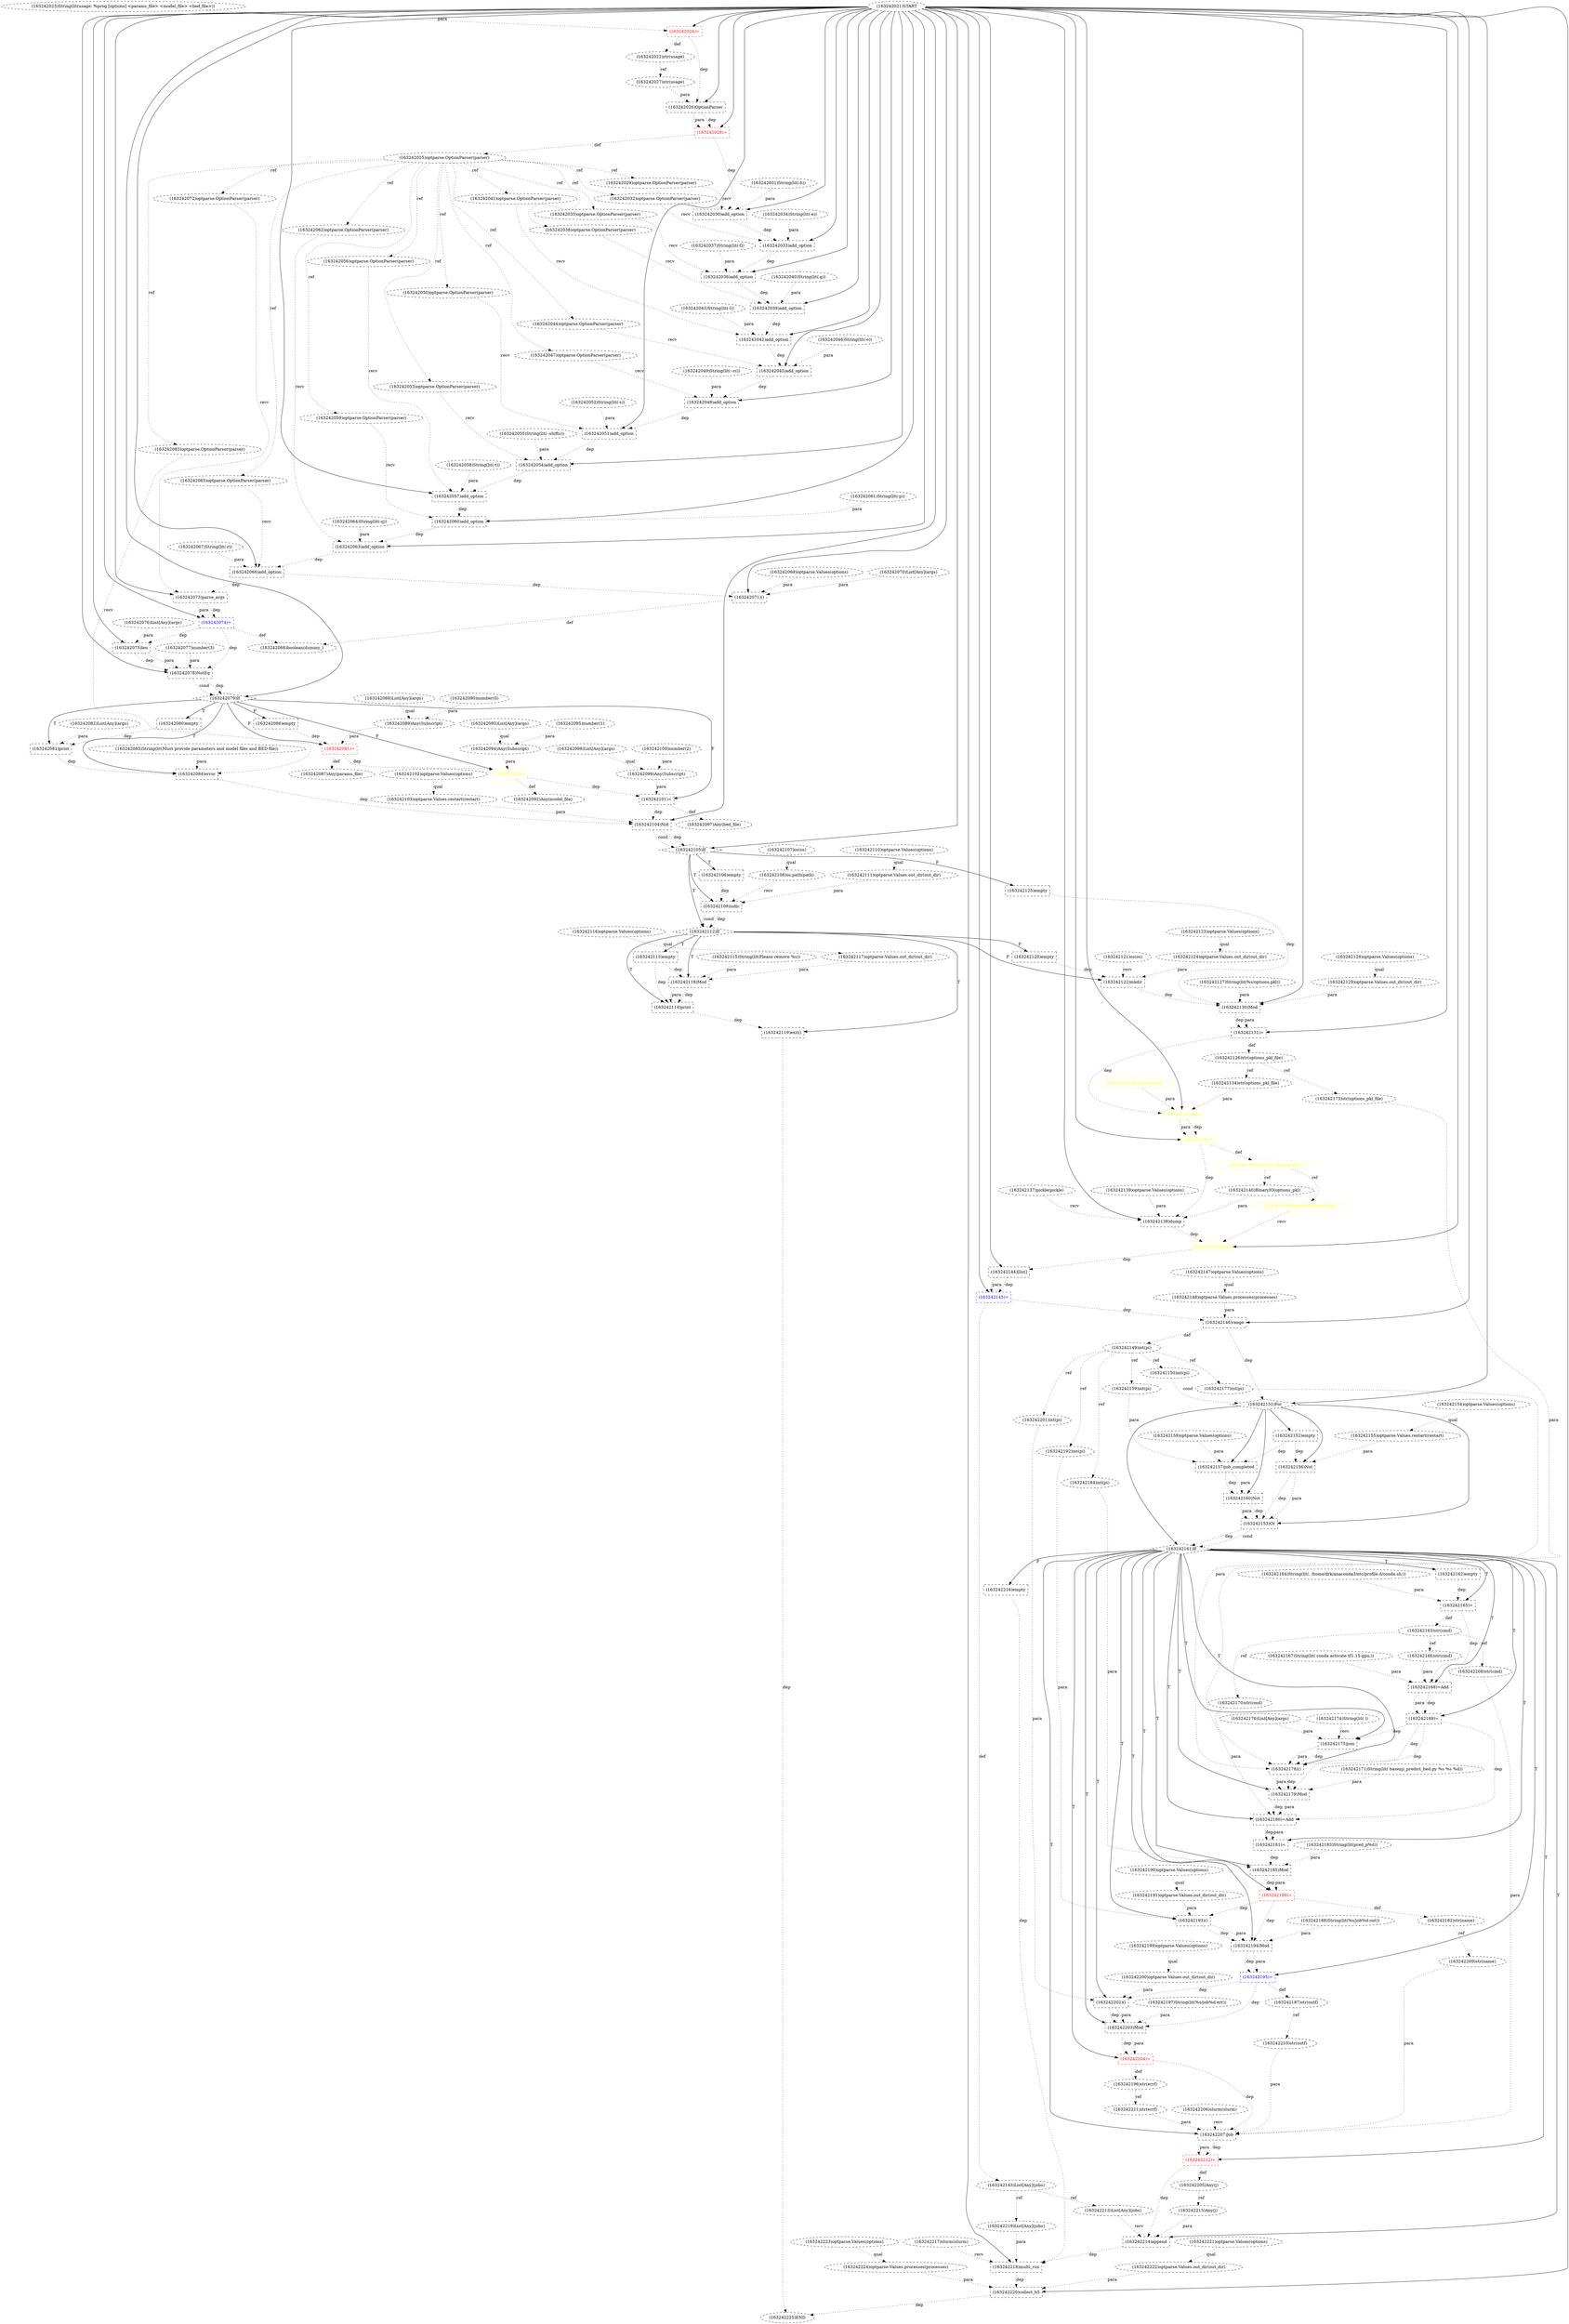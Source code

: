 digraph G {
1 [label="(163242157)job_completed" shape=box style=dashed]
2 [label="(163242188)String(lit(%s/job%d.out))" shape=ellipse style=dashed]
3 [label="(163242025)optparse.OptionParser(parser)" shape=ellipse style=dashed]
4 [label="(163242205)Any(j)" shape=ellipse style=dashed]
5 [label="(163242022)str(usage)" shape=ellipse style=dashed]
6 [label="(163242062)optparse.OptionParser(parser)" shape=ellipse style=dashed]
7 [label="(163242074)=" shape=box style=dashed color=blue fontcolor=blue]
8 [label="(163242144)[list]" shape=box style=dashed]
9 [label="(163242216)empty" shape=box style=dashed]
10 [label="(163242142)close" shape=box style=dashed color=yellow fontcolor=yellow]
11 [label="(163242158)optparse.Values(options)" shape=ellipse style=dashed]
12 [label="(163242082)List[Any](args)" shape=ellipse style=dashed]
13 [label="(163242098)List[Any](args)" shape=ellipse style=dashed]
14 [label="(163242140)BinaryIO(options_pkl)" shape=ellipse style=dashed]
15 [label="(163242160)Not" shape=box style=dashed]
16 [label="(163242164)String(lit(. /home/drk/anaconda3/etc/profile.d/conda.sh;))" shape=ellipse style=dashed]
17 [label="(163242063)add_option" shape=box style=dashed]
18 [label="(163242176)List[Any](args)" shape=ellipse style=dashed]
19 [label="(163242061)String(lit(-p))" shape=ellipse style=dashed]
20 [label="(163242052)String(lit(-s))" shape=ellipse style=dashed]
21 [label="(163242135)String(lit(wb))" shape=ellipse style=dashed color=yellow fontcolor=yellow]
22 [label="(163242194)Mod" shape=box style=dashed]
23 [label="(163242030)add_option" shape=box style=dashed]
24 [label="(163242126)str(options_pkl_file)" shape=ellipse style=dashed]
25 [label="(163242197)String(lit(%s/job%d.err))" shape=ellipse style=dashed]
26 [label="(163242033)add_option" shape=box style=dashed]
27 [label="(163242041)optparse.OptionParser(parser)" shape=ellipse style=dashed]
28 [label="(163242039)add_option" shape=box style=dashed]
29 [label="(163242116)optparse.Values(options)" shape=ellipse style=dashed]
30 [label="(163242068)boolean(dummy_)" shape=ellipse style=dashed]
31 [label="(163242066)add_option" shape=box style=dashed]
32 [label="(163242109)isdir" shape=box style=dashed]
33 [label="(163242051)add_option" shape=box style=dashed]
34 [label="(163242223)optparse.Values(options)" shape=ellipse style=dashed]
35 [label="(163242042)add_option" shape=box style=dashed]
36 [label="(163242075)len" shape=box style=dashed]
37 [label="(163242208)str(cmd)" shape=ellipse style=dashed]
38 [label="(163242134)str(options_pkl_file)" shape=ellipse style=dashed]
39 [label="(163242170)str(cmd)" shape=ellipse style=dashed]
40 [label="(163242149)int(pi)" shape=ellipse style=dashed]
41 [label="(163242104)Not" shape=box style=dashed]
42 [label="(163242078)NotEq" shape=box style=dashed]
43 [label="(163242138)dump" shape=box style=dashed]
44 [label="(163242156)Not" shape=box style=dashed]
45 [label="(163242023)String(lit(usage: %prog [options] <params_file> <model_file> <bed_file>))" shape=ellipse style=dashed]
46 [label="(163242213)List[Any](jobs)" shape=ellipse style=dashed]
47 [label="(163242120)empty" shape=box style=dashed]
48 [label="(163242155)optparse.Values.restart(restart)" shape=ellipse style=dashed]
49 [label="(163242215)Any(j)" shape=ellipse style=dashed]
50 [label="(163242132)BinaryIO(options_pkl)" shape=ellipse style=dashed color=yellow fontcolor=yellow]
51 [label="(163242058)String(lit(-t))" shape=ellipse style=dashed]
52 [label="(163242212)=" shape=box style=dashed color=red fontcolor=red]
53 [label="(163242083)optparse.OptionParser(parser)" shape=ellipse style=dashed]
54 [label="(163242026)OptionParser" shape=box style=dashed]
55 [label="(163242056)optparse.OptionParser(parser)" shape=ellipse style=dashed]
56 [label="(163242021)START" style=dashed]
57 [label="(163242225)END" style=dashed]
58 [label="(163242028)=" shape=box style=dashed color=red fontcolor=red]
59 [label="(163242038)optparse.OptionParser(parser)" shape=ellipse style=dashed]
60 [label="(163242069)optparse.Values(options)" shape=ellipse style=dashed]
61 [label="(163242085)String(lit(Must provide parameters and model files and BED file))" shape=ellipse style=dashed]
62 [label="(163242115)String(lit(Please remove %s))" shape=ellipse style=dashed]
63 [label="(163242057)add_option" shape=box style=dashed]
64 [label="(163242088)List[Any](args)" shape=ellipse style=dashed]
65 [label="(163242131)=" shape=box style=dashed color=black fontcolor=black]
66 [label="(163242151)For" shape=diamond style=dashed]
67 [label="(163242175)join" shape=box style=dashed]
68 [label="(163242163)str(cmd)" shape=ellipse style=dashed]
69 [label="(163242169)=" shape=box style=dashed]
70 [label="(163242219)List[Any](jobs)" shape=ellipse style=dashed]
71 [label="(163242119)exit()" shape=box style=dashed]
72 [label="(163242096)=" shape=box style=dashed color=yellow fontcolor=yellow]
73 [label="(163242179)Mod" shape=box style=dashed]
74 [label="(163242050)optparse.OptionParser(parser)" shape=ellipse style=dashed]
75 [label="(163242117)optparse.Values.out_dir(out_dir)" shape=ellipse style=dashed]
76 [label="(163242130)Mod" shape=box style=dashed]
77 [label="(163242177)int(pi)" shape=ellipse style=dashed]
78 [label="(163242077)number(3)" shape=ellipse style=dashed]
79 [label="(163242182)str(name)" shape=ellipse style=dashed]
80 [label="(163242196)str(errf)" shape=ellipse style=dashed]
81 [label="(163242040)String(lit(-g))" shape=ellipse style=dashed]
82 [label="(163242193)()" shape=box style=dashed]
83 [label="(163242195)=" shape=box style=dashed color=blue fontcolor=blue]
84 [label="(163242108)os.path(path)" shape=ellipse style=dashed]
85 [label="(163242125)empty" shape=box style=dashed]
86 [label="(163242147)optparse.Values(options)" shape=ellipse style=dashed]
87 [label="(163242217)slurm(slurm)" shape=ellipse style=dashed]
88 [label="(163242174)String(lit( ))" shape=ellipse style=dashed]
89 [label="(163242202)()" shape=box style=dashed]
90 [label="(163242123)optparse.Values(options)" shape=ellipse style=dashed]
91 [label="(163242044)optparse.OptionParser(parser)" shape=ellipse style=dashed]
92 [label="(163242103)optparse.Values.restart(restart)" shape=ellipse style=dashed]
93 [label="(163242209)str(name)" shape=ellipse style=dashed]
94 [label="(163242127)String(lit(%s/options.pkl))" shape=ellipse style=dashed]
95 [label="(163242064)String(lit(-q))" shape=ellipse style=dashed]
96 [label="(163242214)append" shape=box style=dashed]
97 [label="(163242072)optparse.OptionParser(parser)" shape=ellipse style=dashed]
98 [label="(163242105)If" shape=diamond style=dashed]
99 [label="(163242186)=" shape=box style=dashed color=red fontcolor=red]
100 [label="(163242112)If" shape=diamond style=dashed]
101 [label="(163242204)=" shape=box style=dashed color=red fontcolor=red]
102 [label="(163242043)String(lit(-l))" shape=ellipse style=dashed]
103 [label="(163242059)optparse.OptionParser(parser)" shape=ellipse style=dashed]
104 [label="(163242080)empty" shape=box style=dashed]
105 [label="(163242220)collect_h5" shape=box style=dashed]
106 [label="(163242129)optparse.Values.out_dir(out_dir)" shape=ellipse style=dashed]
107 [label="(163242167)String(lit( conda activate tf1.15-gpu;))" shape=ellipse style=dashed]
108 [label="(163242199)optparse.Values(options)" shape=ellipse style=dashed]
109 [label="(163242034)String(lit(-e))" shape=ellipse style=dashed]
110 [label="(163242211)str(errf)" shape=ellipse style=dashed]
111 [label="(163242185)Mod" shape=box style=dashed]
112 [label="(163242095)number(1)" shape=ellipse style=dashed]
113 [label="(163242070)List[Any](args)" shape=ellipse style=dashed]
114 [label="(163242187)str(outf)" shape=ellipse style=dashed]
115 [label="(163242076)List[Any](args)" shape=ellipse style=dashed]
116 [label="(163242086)empty" shape=box style=dashed]
117 [label="(163242092)Any(model_file)" shape=ellipse style=dashed]
118 [label="(163242154)optparse.Values(options)" shape=ellipse style=dashed]
119 [label="(163242032)optparse.OptionParser(parser)" shape=ellipse style=dashed]
120 [label="(163242054)add_option" shape=box style=dashed]
121 [label="(163242191)optparse.Values.out_dir(out_dir)" shape=ellipse style=dashed]
122 [label="(163242087)Any(params_file)" shape=ellipse style=dashed]
123 [label="(163242161)If" shape=diamond style=dashed]
124 [label="(163242035)optparse.OptionParser(parser)" shape=ellipse style=dashed]
125 [label="(163242207)Job" shape=box style=dashed]
126 [label="(163242113)empty" shape=box style=dashed]
127 [label="(163242128)optparse.Values(options)" shape=ellipse style=dashed]
128 [label="(163242181)=" shape=box style=dashed]
129 [label="(163242037)String(lit(-f))" shape=ellipse style=dashed]
130 [label="(163242201)int(pi)" shape=ellipse style=dashed]
131 [label="(163242101)=" shape=box style=dashed color=black fontcolor=black]
132 [label="(163242137)pickle(pickle)" shape=ellipse style=dashed]
133 [label="(163242099)Any(Subscript)" shape=ellipse style=dashed]
134 [label="(163242122)mkdir" shape=box style=dashed]
135 [label="(163242031)String(lit(-b))" shape=ellipse style=dashed]
136 [label="(163242097)Any(bed_file)" shape=ellipse style=dashed]
137 [label="(163242100)number(2)" shape=ellipse style=dashed]
138 [label="(163242136)=" shape=box style=dashed color=yellow fontcolor=yellow]
139 [label="(163242168)=Add" shape=box style=dashed]
140 [label="(163242210)str(outf)" shape=ellipse style=dashed]
141 [label="(163242173)str(options_pkl_file)" shape=ellipse style=dashed]
142 [label="(163242145)=" shape=box style=dashed color=blue fontcolor=blue]
143 [label="(163242224)optparse.Values.processes(processes)" shape=ellipse style=dashed]
144 [label="(163242102)optparse.Values(options)" shape=ellipse style=dashed]
145 [label="(163242200)optparse.Values.out_dir(out_dir)" shape=ellipse style=dashed]
146 [label="(163242141)BinaryIO(options_pkl)" shape=ellipse style=dashed color=yellow fontcolor=yellow]
147 [label="(163242093)List[Any](args)" shape=ellipse style=dashed]
148 [label="(163242107)os(os)" shape=ellipse style=dashed]
149 [label="(163242027)str(usage)" shape=ellipse style=dashed]
150 [label="(163242159)int(pi)" shape=ellipse style=dashed]
151 [label="(163242036)add_option" shape=box style=dashed]
152 [label="(163242111)optparse.Values.out_dir(out_dir)" shape=ellipse style=dashed]
153 [label="(163242121)os(os)" shape=ellipse style=dashed]
154 [label="(163242089)Any(Subscript)" shape=ellipse style=dashed]
155 [label="(163242146)range" shape=box style=dashed]
156 [label="(163242152)empty" shape=box style=dashed]
157 [label="(163242192)int(pi)" shape=ellipse style=dashed]
158 [label="(163242124)optparse.Values.out_dir(out_dir)" shape=ellipse style=dashed]
159 [label="(163242071)()" shape=box style=dashed]
160 [label="(163242221)optparse.Values(options)" shape=ellipse style=dashed]
161 [label="(163242081)print" shape=box style=dashed]
162 [label="(163242048)add_option" shape=box style=dashed]
163 [label="(163242203)Mod" shape=box style=dashed]
164 [label="(163242046)String(lit(-o))" shape=ellipse style=dashed]
165 [label="(163242084)error" shape=box style=dashed]
166 [label="(163242079)If" shape=diamond style=dashed]
167 [label="(163242091)=" shape=box style=dashed color=red fontcolor=red]
168 [label="(163242143)List[Any](jobs)" shape=ellipse style=dashed]
169 [label="(163242106)empty" shape=box style=dashed]
170 [label="(163242090)number(0)" shape=ellipse style=dashed]
171 [label="(163242053)optparse.OptionParser(parser)" shape=ellipse style=dashed]
172 [label="(163242162)empty" shape=box style=dashed]
173 [label="(163242178)()" shape=box style=dashed]
174 [label="(163242073)parse_args" shape=box style=dashed]
175 [label="(163242024)=" shape=box style=dashed color=red fontcolor=red]
176 [label="(163242166)str(cmd)" shape=ellipse style=dashed]
177 [label="(163242165)=" shape=box style=dashed color=black fontcolor=black]
178 [label="(163242139)optparse.Values(options)" shape=ellipse style=dashed]
179 [label="(163242029)optparse.OptionParser(parser)" shape=ellipse style=dashed]
180 [label="(163242114)print" shape=box style=dashed]
181 [label="(163242218)multi_run" shape=box style=dashed]
182 [label="(163242055)String(lit(--shifts))" shape=ellipse style=dashed]
183 [label="(163242148)optparse.Values.processes(processes)" shape=ellipse style=dashed]
184 [label="(163242150)int(pi)" shape=ellipse style=dashed]
185 [label="(163242222)optparse.Values.out_dir(out_dir)" shape=ellipse style=dashed]
186 [label="(163242060)add_option" shape=box style=dashed]
187 [label="(163242065)optparse.OptionParser(parser)" shape=ellipse style=dashed]
188 [label="(163242067)String(lit(-r))" shape=ellipse style=dashed]
189 [label="(163242190)optparse.Values(options)" shape=ellipse style=dashed]
190 [label="(163242206)slurm(slurm)" shape=ellipse style=dashed]
191 [label="(163242118)Mod" shape=box style=dashed]
192 [label="(163242153)Or" shape=box style=dashed]
193 [label="(163242133)open" shape=box style=dashed color=yellow fontcolor=yellow]
194 [label="(163242045)add_option" shape=box style=dashed]
195 [label="(163242047)optparse.OptionParser(parser)" shape=ellipse style=dashed]
196 [label="(163242049)String(lit(--rc))" shape=ellipse style=dashed]
197 [label="(163242094)Any(Subscript)" shape=ellipse style=dashed]
198 [label="(163242110)optparse.Values(options)" shape=ellipse style=dashed]
199 [label="(163242180)=Add" shape=box style=dashed]
200 [label="(163242183)String(lit(pred_p%d))" shape=ellipse style=dashed]
201 [label="(163242171)String(lit( basenji_predict_bed.py %s %s %d))" shape=ellipse style=dashed]
202 [label="(163242184)int(pi)" shape=ellipse style=dashed]
66 -> 1 [label="" style=solid];
11 -> 1 [label="para" style=dotted];
150 -> 1 [label="para" style=dotted];
156 -> 1 [label="dep" style=dotted];
58 -> 3 [label="def" style=dotted];
52 -> 4 [label="def" style=dotted];
175 -> 5 [label="def" style=dotted];
3 -> 6 [label="ref" style=dotted];
56 -> 7 [label="" style=solid];
174 -> 7 [label="dep" style=dotted];
174 -> 7 [label="para" style=dotted];
56 -> 8 [label="" style=solid];
10 -> 8 [label="dep" style=dotted];
123 -> 9 [label="F"];
56 -> 10 [label="" style=solid];
146 -> 10 [label="recv" style=dotted];
43 -> 10 [label="dep" style=dotted];
50 -> 14 [label="ref" style=dotted];
66 -> 15 [label="" style=solid];
1 -> 15 [label="dep" style=dotted];
1 -> 15 [label="para" style=dotted];
56 -> 17 [label="" style=solid];
6 -> 17 [label="recv" style=dotted];
95 -> 17 [label="para" style=dotted];
186 -> 17 [label="dep" style=dotted];
123 -> 22 [label="T"];
2 -> 22 [label="para" style=dotted];
82 -> 22 [label="dep" style=dotted];
82 -> 22 [label="para" style=dotted];
99 -> 22 [label="dep" style=dotted];
56 -> 23 [label="" style=solid];
179 -> 23 [label="recv" style=dotted];
135 -> 23 [label="para" style=dotted];
58 -> 23 [label="dep" style=dotted];
65 -> 24 [label="def" style=dotted];
56 -> 26 [label="" style=solid];
119 -> 26 [label="recv" style=dotted];
109 -> 26 [label="para" style=dotted];
23 -> 26 [label="dep" style=dotted];
3 -> 27 [label="ref" style=dotted];
56 -> 28 [label="" style=solid];
59 -> 28 [label="recv" style=dotted];
81 -> 28 [label="para" style=dotted];
151 -> 28 [label="dep" style=dotted];
159 -> 30 [label="def" style=dotted];
7 -> 30 [label="def" style=dotted];
56 -> 31 [label="" style=solid];
187 -> 31 [label="recv" style=dotted];
188 -> 31 [label="para" style=dotted];
17 -> 31 [label="dep" style=dotted];
98 -> 32 [label="T"];
84 -> 32 [label="recv" style=dotted];
152 -> 32 [label="para" style=dotted];
169 -> 32 [label="dep" style=dotted];
56 -> 33 [label="" style=solid];
74 -> 33 [label="recv" style=dotted];
20 -> 33 [label="para" style=dotted];
162 -> 33 [label="dep" style=dotted];
56 -> 35 [label="" style=solid];
27 -> 35 [label="recv" style=dotted];
102 -> 35 [label="para" style=dotted];
28 -> 35 [label="dep" style=dotted];
56 -> 36 [label="" style=solid];
115 -> 36 [label="para" style=dotted];
7 -> 36 [label="dep" style=dotted];
68 -> 37 [label="ref" style=dotted];
24 -> 38 [label="ref" style=dotted];
68 -> 39 [label="ref" style=dotted];
155 -> 40 [label="def" style=dotted];
56 -> 41 [label="" style=solid];
92 -> 41 [label="para" style=dotted];
165 -> 41 [label="dep" style=dotted];
131 -> 41 [label="dep" style=dotted];
56 -> 42 [label="" style=solid];
36 -> 42 [label="dep" style=dotted];
36 -> 42 [label="para" style=dotted];
78 -> 42 [label="para" style=dotted];
7 -> 42 [label="dep" style=dotted];
56 -> 43 [label="" style=solid];
132 -> 43 [label="recv" style=dotted];
178 -> 43 [label="para" style=dotted];
14 -> 43 [label="para" style=dotted];
138 -> 43 [label="dep" style=dotted];
66 -> 44 [label="" style=solid];
48 -> 44 [label="para" style=dotted];
156 -> 44 [label="dep" style=dotted];
168 -> 46 [label="ref" style=dotted];
100 -> 47 [label="F"];
118 -> 48 [label="qual" style=dotted];
4 -> 49 [label="ref" style=dotted];
138 -> 50 [label="def" style=dotted];
123 -> 52 [label="T"];
125 -> 52 [label="dep" style=dotted];
125 -> 52 [label="para" style=dotted];
3 -> 53 [label="ref" style=dotted];
56 -> 54 [label="" style=solid];
149 -> 54 [label="para" style=dotted];
175 -> 54 [label="dep" style=dotted];
3 -> 55 [label="ref" style=dotted];
71 -> 57 [label="dep" style=dotted];
105 -> 57 [label="dep" style=dotted];
56 -> 58 [label="" style=solid];
54 -> 58 [label="dep" style=dotted];
54 -> 58 [label="para" style=dotted];
3 -> 59 [label="ref" style=dotted];
56 -> 63 [label="" style=solid];
55 -> 63 [label="recv" style=dotted];
51 -> 63 [label="para" style=dotted];
120 -> 63 [label="dep" style=dotted];
56 -> 65 [label="" style=solid];
76 -> 65 [label="dep" style=dotted];
76 -> 65 [label="para" style=dotted];
56 -> 66 [label="" style=solid];
155 -> 66 [label="dep" style=dotted];
184 -> 66 [label="cond" style=dotted];
123 -> 67 [label="T"];
88 -> 67 [label="recv" style=dotted];
18 -> 67 [label="para" style=dotted];
69 -> 67 [label="dep" style=dotted];
177 -> 68 [label="def" style=dotted];
123 -> 69 [label="T"];
139 -> 69 [label="dep" style=dotted];
139 -> 69 [label="para" style=dotted];
168 -> 70 [label="ref" style=dotted];
100 -> 71 [label="T"];
180 -> 71 [label="dep" style=dotted];
166 -> 72 [label="F"];
197 -> 72 [label="para" style=dotted];
167 -> 72 [label="dep" style=dotted];
123 -> 73 [label="T"];
201 -> 73 [label="para" style=dotted];
173 -> 73 [label="dep" style=dotted];
173 -> 73 [label="para" style=dotted];
69 -> 73 [label="dep" style=dotted];
3 -> 74 [label="ref" style=dotted];
29 -> 75 [label="qual" style=dotted];
56 -> 76 [label="" style=solid];
94 -> 76 [label="para" style=dotted];
106 -> 76 [label="para" style=dotted];
85 -> 76 [label="dep" style=dotted];
134 -> 76 [label="dep" style=dotted];
40 -> 77 [label="ref" style=dotted];
99 -> 79 [label="def" style=dotted];
101 -> 80 [label="def" style=dotted];
123 -> 82 [label="T"];
121 -> 82 [label="para" style=dotted];
157 -> 82 [label="para" style=dotted];
99 -> 82 [label="dep" style=dotted];
123 -> 83 [label="T"];
22 -> 83 [label="dep" style=dotted];
22 -> 83 [label="para" style=dotted];
148 -> 84 [label="qual" style=dotted];
98 -> 85 [label="F"];
123 -> 89 [label="T"];
145 -> 89 [label="para" style=dotted];
130 -> 89 [label="para" style=dotted];
83 -> 89 [label="dep" style=dotted];
3 -> 91 [label="ref" style=dotted];
144 -> 92 [label="qual" style=dotted];
79 -> 93 [label="ref" style=dotted];
123 -> 96 [label="T"];
46 -> 96 [label="recv" style=dotted];
49 -> 96 [label="para" style=dotted];
52 -> 96 [label="dep" style=dotted];
3 -> 97 [label="ref" style=dotted];
56 -> 98 [label="" style=solid];
41 -> 98 [label="dep" style=dotted];
41 -> 98 [label="cond" style=dotted];
123 -> 99 [label="T"];
111 -> 99 [label="dep" style=dotted];
111 -> 99 [label="para" style=dotted];
98 -> 100 [label="T"];
32 -> 100 [label="dep" style=dotted];
32 -> 100 [label="cond" style=dotted];
123 -> 101 [label="T"];
163 -> 101 [label="dep" style=dotted];
163 -> 101 [label="para" style=dotted];
3 -> 103 [label="ref" style=dotted];
166 -> 104 [label="T"];
56 -> 105 [label="" style=solid];
185 -> 105 [label="para" style=dotted];
143 -> 105 [label="para" style=dotted];
181 -> 105 [label="dep" style=dotted];
127 -> 106 [label="qual" style=dotted];
80 -> 110 [label="ref" style=dotted];
123 -> 111 [label="T"];
200 -> 111 [label="para" style=dotted];
202 -> 111 [label="para" style=dotted];
128 -> 111 [label="dep" style=dotted];
83 -> 114 [label="def" style=dotted];
166 -> 116 [label="F"];
72 -> 117 [label="def" style=dotted];
3 -> 119 [label="ref" style=dotted];
56 -> 120 [label="" style=solid];
171 -> 120 [label="recv" style=dotted];
182 -> 120 [label="para" style=dotted];
33 -> 120 [label="dep" style=dotted];
189 -> 121 [label="qual" style=dotted];
167 -> 122 [label="def" style=dotted];
66 -> 123 [label="" style=solid];
192 -> 123 [label="dep" style=dotted];
192 -> 123 [label="cond" style=dotted];
3 -> 124 [label="ref" style=dotted];
123 -> 125 [label="T"];
190 -> 125 [label="recv" style=dotted];
37 -> 125 [label="para" style=dotted];
93 -> 125 [label="para" style=dotted];
140 -> 125 [label="para" style=dotted];
110 -> 125 [label="para" style=dotted];
101 -> 125 [label="dep" style=dotted];
100 -> 126 [label="T"];
123 -> 128 [label="T"];
199 -> 128 [label="dep" style=dotted];
199 -> 128 [label="para" style=dotted];
40 -> 130 [label="ref" style=dotted];
166 -> 131 [label="F"];
133 -> 131 [label="para" style=dotted];
72 -> 131 [label="dep" style=dotted];
13 -> 133 [label="qual" style=dotted];
137 -> 133 [label="para" style=dotted];
100 -> 134 [label="F"];
153 -> 134 [label="recv" style=dotted];
158 -> 134 [label="para" style=dotted];
47 -> 134 [label="dep" style=dotted];
131 -> 136 [label="def" style=dotted];
56 -> 138 [label="" style=solid];
193 -> 138 [label="dep" style=dotted];
193 -> 138 [label="para" style=dotted];
123 -> 139 [label="T"];
176 -> 139 [label="para" style=dotted];
107 -> 139 [label="para" style=dotted];
177 -> 139 [label="dep" style=dotted];
114 -> 140 [label="ref" style=dotted];
24 -> 141 [label="ref" style=dotted];
56 -> 142 [label="" style=solid];
8 -> 142 [label="dep" style=dotted];
8 -> 142 [label="para" style=dotted];
34 -> 143 [label="qual" style=dotted];
108 -> 145 [label="qual" style=dotted];
50 -> 146 [label="ref" style=dotted];
5 -> 149 [label="ref" style=dotted];
40 -> 150 [label="ref" style=dotted];
56 -> 151 [label="" style=solid];
124 -> 151 [label="recv" style=dotted];
129 -> 151 [label="para" style=dotted];
26 -> 151 [label="dep" style=dotted];
198 -> 152 [label="qual" style=dotted];
64 -> 154 [label="qual" style=dotted];
170 -> 154 [label="para" style=dotted];
56 -> 155 [label="" style=solid];
183 -> 155 [label="para" style=dotted];
142 -> 155 [label="dep" style=dotted];
66 -> 156 [label="" style=solid];
40 -> 157 [label="ref" style=dotted];
90 -> 158 [label="qual" style=dotted];
56 -> 159 [label="" style=solid];
60 -> 159 [label="para" style=dotted];
113 -> 159 [label="para" style=dotted];
31 -> 159 [label="dep" style=dotted];
166 -> 161 [label="T"];
12 -> 161 [label="para" style=dotted];
104 -> 161 [label="dep" style=dotted];
56 -> 162 [label="" style=solid];
195 -> 162 [label="recv" style=dotted];
196 -> 162 [label="para" style=dotted];
194 -> 162 [label="dep" style=dotted];
123 -> 163 [label="T"];
25 -> 163 [label="para" style=dotted];
89 -> 163 [label="dep" style=dotted];
89 -> 163 [label="para" style=dotted];
83 -> 163 [label="dep" style=dotted];
166 -> 165 [label="T"];
53 -> 165 [label="recv" style=dotted];
61 -> 165 [label="para" style=dotted];
161 -> 165 [label="dep" style=dotted];
56 -> 166 [label="" style=solid];
42 -> 166 [label="dep" style=dotted];
42 -> 166 [label="cond" style=dotted];
166 -> 167 [label="F"];
154 -> 167 [label="para" style=dotted];
116 -> 167 [label="dep" style=dotted];
142 -> 168 [label="def" style=dotted];
98 -> 169 [label="T"];
3 -> 171 [label="ref" style=dotted];
123 -> 172 [label="T"];
123 -> 173 [label="T"];
141 -> 173 [label="para" style=dotted];
67 -> 173 [label="dep" style=dotted];
67 -> 173 [label="para" style=dotted];
77 -> 173 [label="para" style=dotted];
69 -> 173 [label="dep" style=dotted];
56 -> 174 [label="" style=solid];
97 -> 174 [label="recv" style=dotted];
31 -> 174 [label="dep" style=dotted];
56 -> 175 [label="" style=solid];
45 -> 175 [label="para" style=dotted];
68 -> 176 [label="ref" style=dotted];
123 -> 177 [label="T"];
16 -> 177 [label="para" style=dotted];
172 -> 177 [label="dep" style=dotted];
3 -> 179 [label="ref" style=dotted];
100 -> 180 [label="T"];
191 -> 180 [label="dep" style=dotted];
191 -> 180 [label="para" style=dotted];
126 -> 180 [label="dep" style=dotted];
56 -> 181 [label="" style=solid];
87 -> 181 [label="recv" style=dotted];
70 -> 181 [label="para" style=dotted];
96 -> 181 [label="dep" style=dotted];
9 -> 181 [label="dep" style=dotted];
86 -> 183 [label="qual" style=dotted];
40 -> 184 [label="ref" style=dotted];
160 -> 185 [label="qual" style=dotted];
56 -> 186 [label="" style=solid];
103 -> 186 [label="recv" style=dotted];
19 -> 186 [label="para" style=dotted];
63 -> 186 [label="dep" style=dotted];
3 -> 187 [label="ref" style=dotted];
100 -> 191 [label="T"];
62 -> 191 [label="para" style=dotted];
75 -> 191 [label="para" style=dotted];
126 -> 191 [label="dep" style=dotted];
66 -> 192 [label="" style=solid];
44 -> 192 [label="dep" style=dotted];
44 -> 192 [label="para" style=dotted];
15 -> 192 [label="dep" style=dotted];
15 -> 192 [label="para" style=dotted];
56 -> 193 [label="" style=solid];
38 -> 193 [label="para" style=dotted];
21 -> 193 [label="para" style=dotted];
65 -> 193 [label="dep" style=dotted];
56 -> 194 [label="" style=solid];
91 -> 194 [label="recv" style=dotted];
164 -> 194 [label="para" style=dotted];
35 -> 194 [label="dep" style=dotted];
3 -> 195 [label="ref" style=dotted];
147 -> 197 [label="qual" style=dotted];
112 -> 197 [label="para" style=dotted];
123 -> 199 [label="T"];
39 -> 199 [label="para" style=dotted];
73 -> 199 [label="dep" style=dotted];
73 -> 199 [label="para" style=dotted];
69 -> 199 [label="dep" style=dotted];
40 -> 202 [label="ref" style=dotted];
}